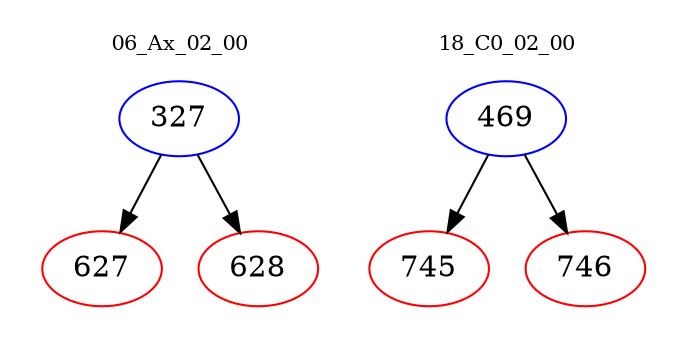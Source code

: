 digraph{
subgraph cluster_0 {
color = white
label = "06_Ax_02_00";
fontsize=10;
T0_327 [label="327", color="blue"]
T0_327 -> T0_627 [color="black"]
T0_627 [label="627", color="red"]
T0_327 -> T0_628 [color="black"]
T0_628 [label="628", color="red"]
}
subgraph cluster_1 {
color = white
label = "18_C0_02_00";
fontsize=10;
T1_469 [label="469", color="blue"]
T1_469 -> T1_745 [color="black"]
T1_745 [label="745", color="red"]
T1_469 -> T1_746 [color="black"]
T1_746 [label="746", color="red"]
}
}
